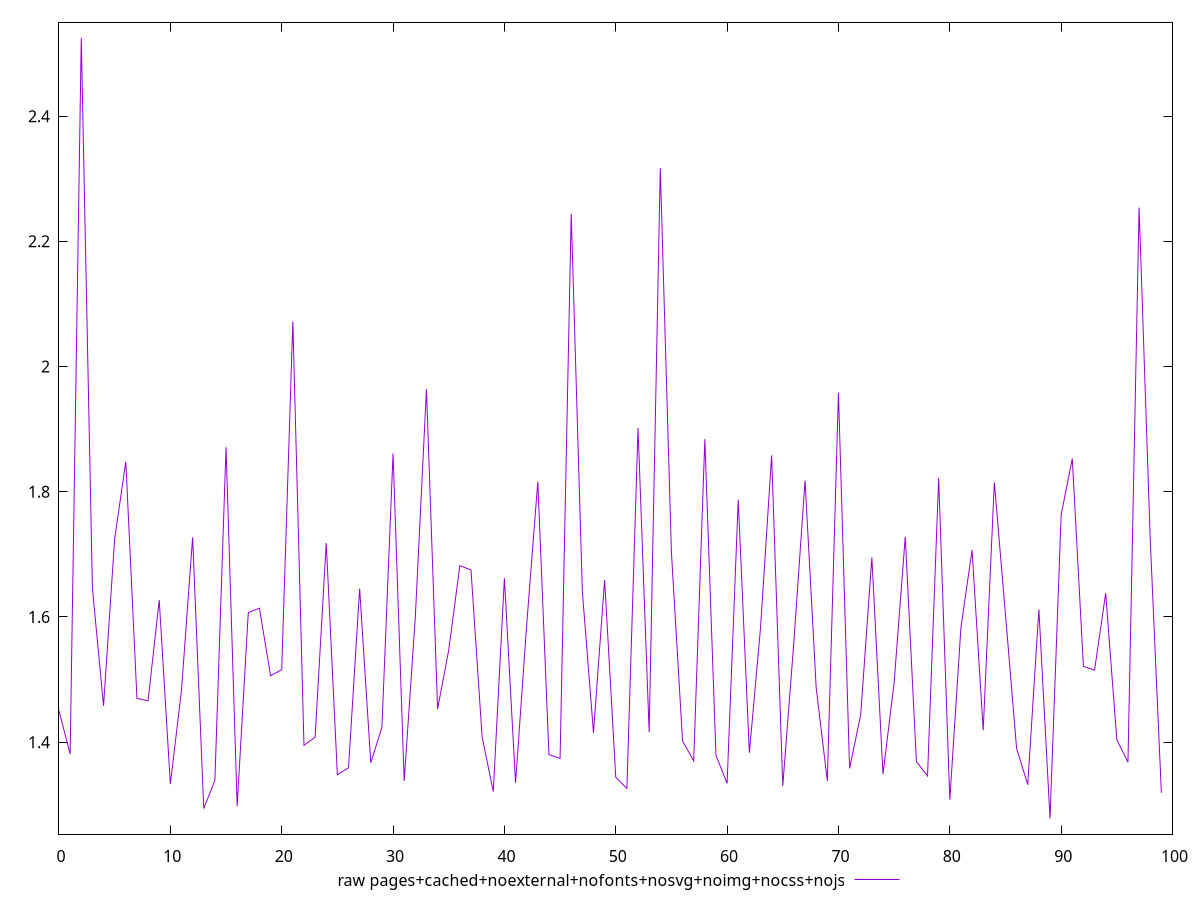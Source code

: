 $_rawPagesCachedNoexternalNofontsNosvgNoimgNocssNojs <<EOF
1.45
1.381
2.525
1.646
1.4580000000000002
1.7249999999999999
1.848
1.47
1.4660000000000002
1.627
1.333
1.483
1.727
1.294
1.339
1.8709999999999998
1.298
1.607
1.614
1.506
1.516
2.072
1.395
1.4080000000000001
1.7179999999999997
1.348
1.359
1.645
1.367
1.424
1.861
1.338
1.6
1.964
1.453
1.547
1.6820000000000002
1.6749999999999998
1.4080000000000001
1.321
1.6620000000000001
1.335
1.587
1.8159999999999998
1.3800000000000001
1.374
2.2439999999999998
1.641
1.415
1.659
1.344
1.326
1.902
1.4160000000000001
2.3169999999999997
1.703
1.402
1.3699999999999999
1.884
1.379
1.3339999999999999
1.7869999999999997
1.383
1.582
1.8579999999999999
1.3299999999999998
1.561
1.818
1.487
1.338
1.9580000000000002
1.358
1.444
1.6949999999999998
1.349
1.4949999999999999
1.7279999999999998
1.369
1.3459999999999999
1.8219999999999998
1.308
1.583
1.707
1.4189999999999998
1.8150000000000002
1.604
1.3900000000000001
1.3319999999999999
1.612
1.278
1.763
1.8529999999999998
1.5210000000000001
1.515
1.638
1.404
1.368
2.254
1.7240000000000002
1.319
EOF
set key outside below
set terminal pngcairo
set output "report_00005_2020-11-02T22-26-11.212Z/server-response-time/pages+cached+noexternal+nofonts+nosvg+noimg+nocss+nojs//raw.png"
set yrange [1.25306:2.54994]
plot $_rawPagesCachedNoexternalNofontsNosvgNoimgNocssNojs title "raw pages+cached+noexternal+nofonts+nosvg+noimg+nocss+nojs" with line ,